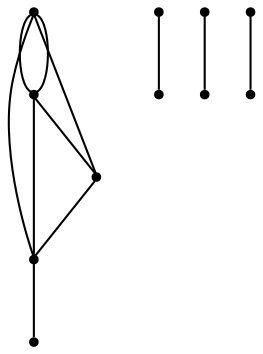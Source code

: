 graph {
  node [shape=point,comment="{\"directed\":false,\"doi\":\"10.1007/978-3-030-04414-5_19\",\"figure\":\"2 (2)\"}"]

  v0 [pos="1313.055041800963,260.4139318220906"]
  v1 [pos="1300.62385587732,453.90579789571245"]
  v2 [pos="1073.016793029112,395.43467525045935"]
  v3 [pos="1073.016793029112,260.4139318220906"]
  v4 [pos="1326.6738686019494,331.367077376119"]
  v5 [pos="1334.5000766985365,428.4521749533658"]
  v6 [pos="1292.7350767777182,364.1383657432186"]
  v7 [pos="1331.0454451418448,383.7498108217782"]
  v8 [pos="1252.3026039439683,434.886480905746"]
  v9 [pos="1380.7157571508667,409.8159098969996"]
  v10 [pos="1246.0652478461898,381.19511386222945"]

  v0 -- v1 [id="-1",pos="1313.055041800963,260.4139318220906 1300.62385587732,453.90579789571245 1300.62385587732,453.90579789571245 1300.62385587732,453.90579789571245"]
  v2 -- v3 [id="-2",pos="1073.016793029112,395.43467525045935 1073.016793029112,260.4139318220906 1073.016793029112,260.4139318220906 1073.016793029112,260.4139318220906"]
  v2 -- v1 [id="-3",pos="1073.016793029112,395.43467525045935 1300.62385587732,453.90579789571245 1300.62385587732,453.90579789571245 1300.62385587732,453.90579789571245"]
  v2 -- v0 [id="-4",pos="1073.016793029112,395.43467525045935 1313.055041800963,395.43467525045935 1313.055041800963,395.43467525045935 1313.055041800963,395.43467525045935 1313.055041800963,260.4139318220906 1313.055041800963,260.4139318220906 1313.055041800963,260.4139318220906"]
  v3 -- v1 [id="-5",pos="1073.016793029112,260.4139318220906 1300.62385587732,453.90579789571245 1300.62385587732,453.90579789571245 1300.62385587732,453.90579789571245"]
  v10 -- v9 [id="-8",pos="1246.0652478461898,381.19511386222945 1380.7157571508667,409.8159098969996 1380.7157571508667,409.8159098969996 1380.7157571508667,409.8159098969996"]
  v0 -- v2 [id="-10",pos="1313.055041800963,260.4139318220906 1073.016793029112,395.43467525045935 1073.016793029112,395.43467525045935 1073.016793029112,395.43467525045935"]
  v0 -- v3 [id="-11",pos="1313.055041800963,260.4139318220906 1073.016793029112,260.4139318220906 1073.016793029112,260.4139318220906 1073.016793029112,260.4139318220906"]
  v8 -- v7 [id="-13",pos="1252.3026039439683,434.886480905746 1331.0454451418448,383.7498108217782 1331.0454451418448,383.7498108217782 1331.0454451418448,383.7498108217782"]
  v1 -- v4 [id="-16",pos="1300.62385587732,453.90579789571245 1326.6738686019494,331.367077376119 1326.6738686019494,331.367077376119 1326.6738686019494,331.367077376119"]
  v6 -- v5 [id="-20",pos="1292.7350767777182,364.1383657432186 1334.5000766985365,428.4521749533658 1334.5000766985365,428.4521749533658 1334.5000766985365,428.4521749533658"]
}